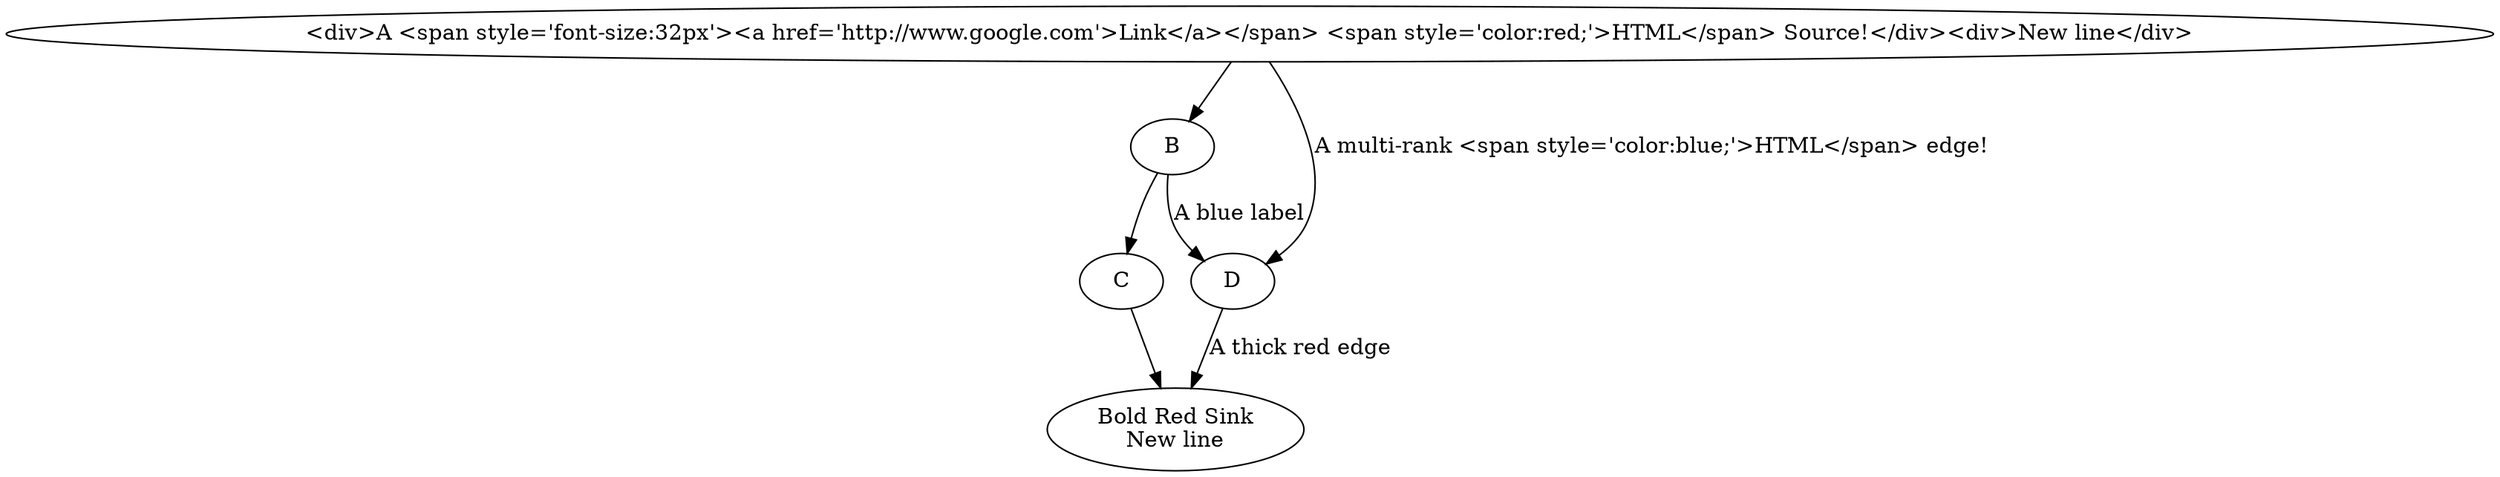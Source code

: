 digraph {
    /* Note: HTML labels do not work in IE, which lacks support for <foreignObject> tags. */
    node [rx=5 ry=5 labelStyle="font: 300 14px 'Helvetica Neue', Helvetica"]
    edge [labelStyle="font: 300 14px 'Helvetica Neue', Helvetica"]
    A [labelType="html"
       label="<div>A <span style='font-size:32px'><a href='http://www.google.com'>Link</a></span> <span style='color:red;'>HTML</span> Source!</div><div>New line</div>"];
    C;
    E [label="Bold Red Sink\nNew line" style="fill: #f77; font-weight: bold"];
    A -> B -> C;
    B -> D [label="A blue label" labelStyle="fill: #55f; font-weight: bold;"];
    D -> E [label="A thick red edge" style="stroke: #f77; stroke-width: 2px;" arrowheadStyle="fill: #f77"];
    C -> E;
    A -> D [labelType="html" label="A multi-rank <span style='color:blue;'>HTML</span> edge!"];
}
